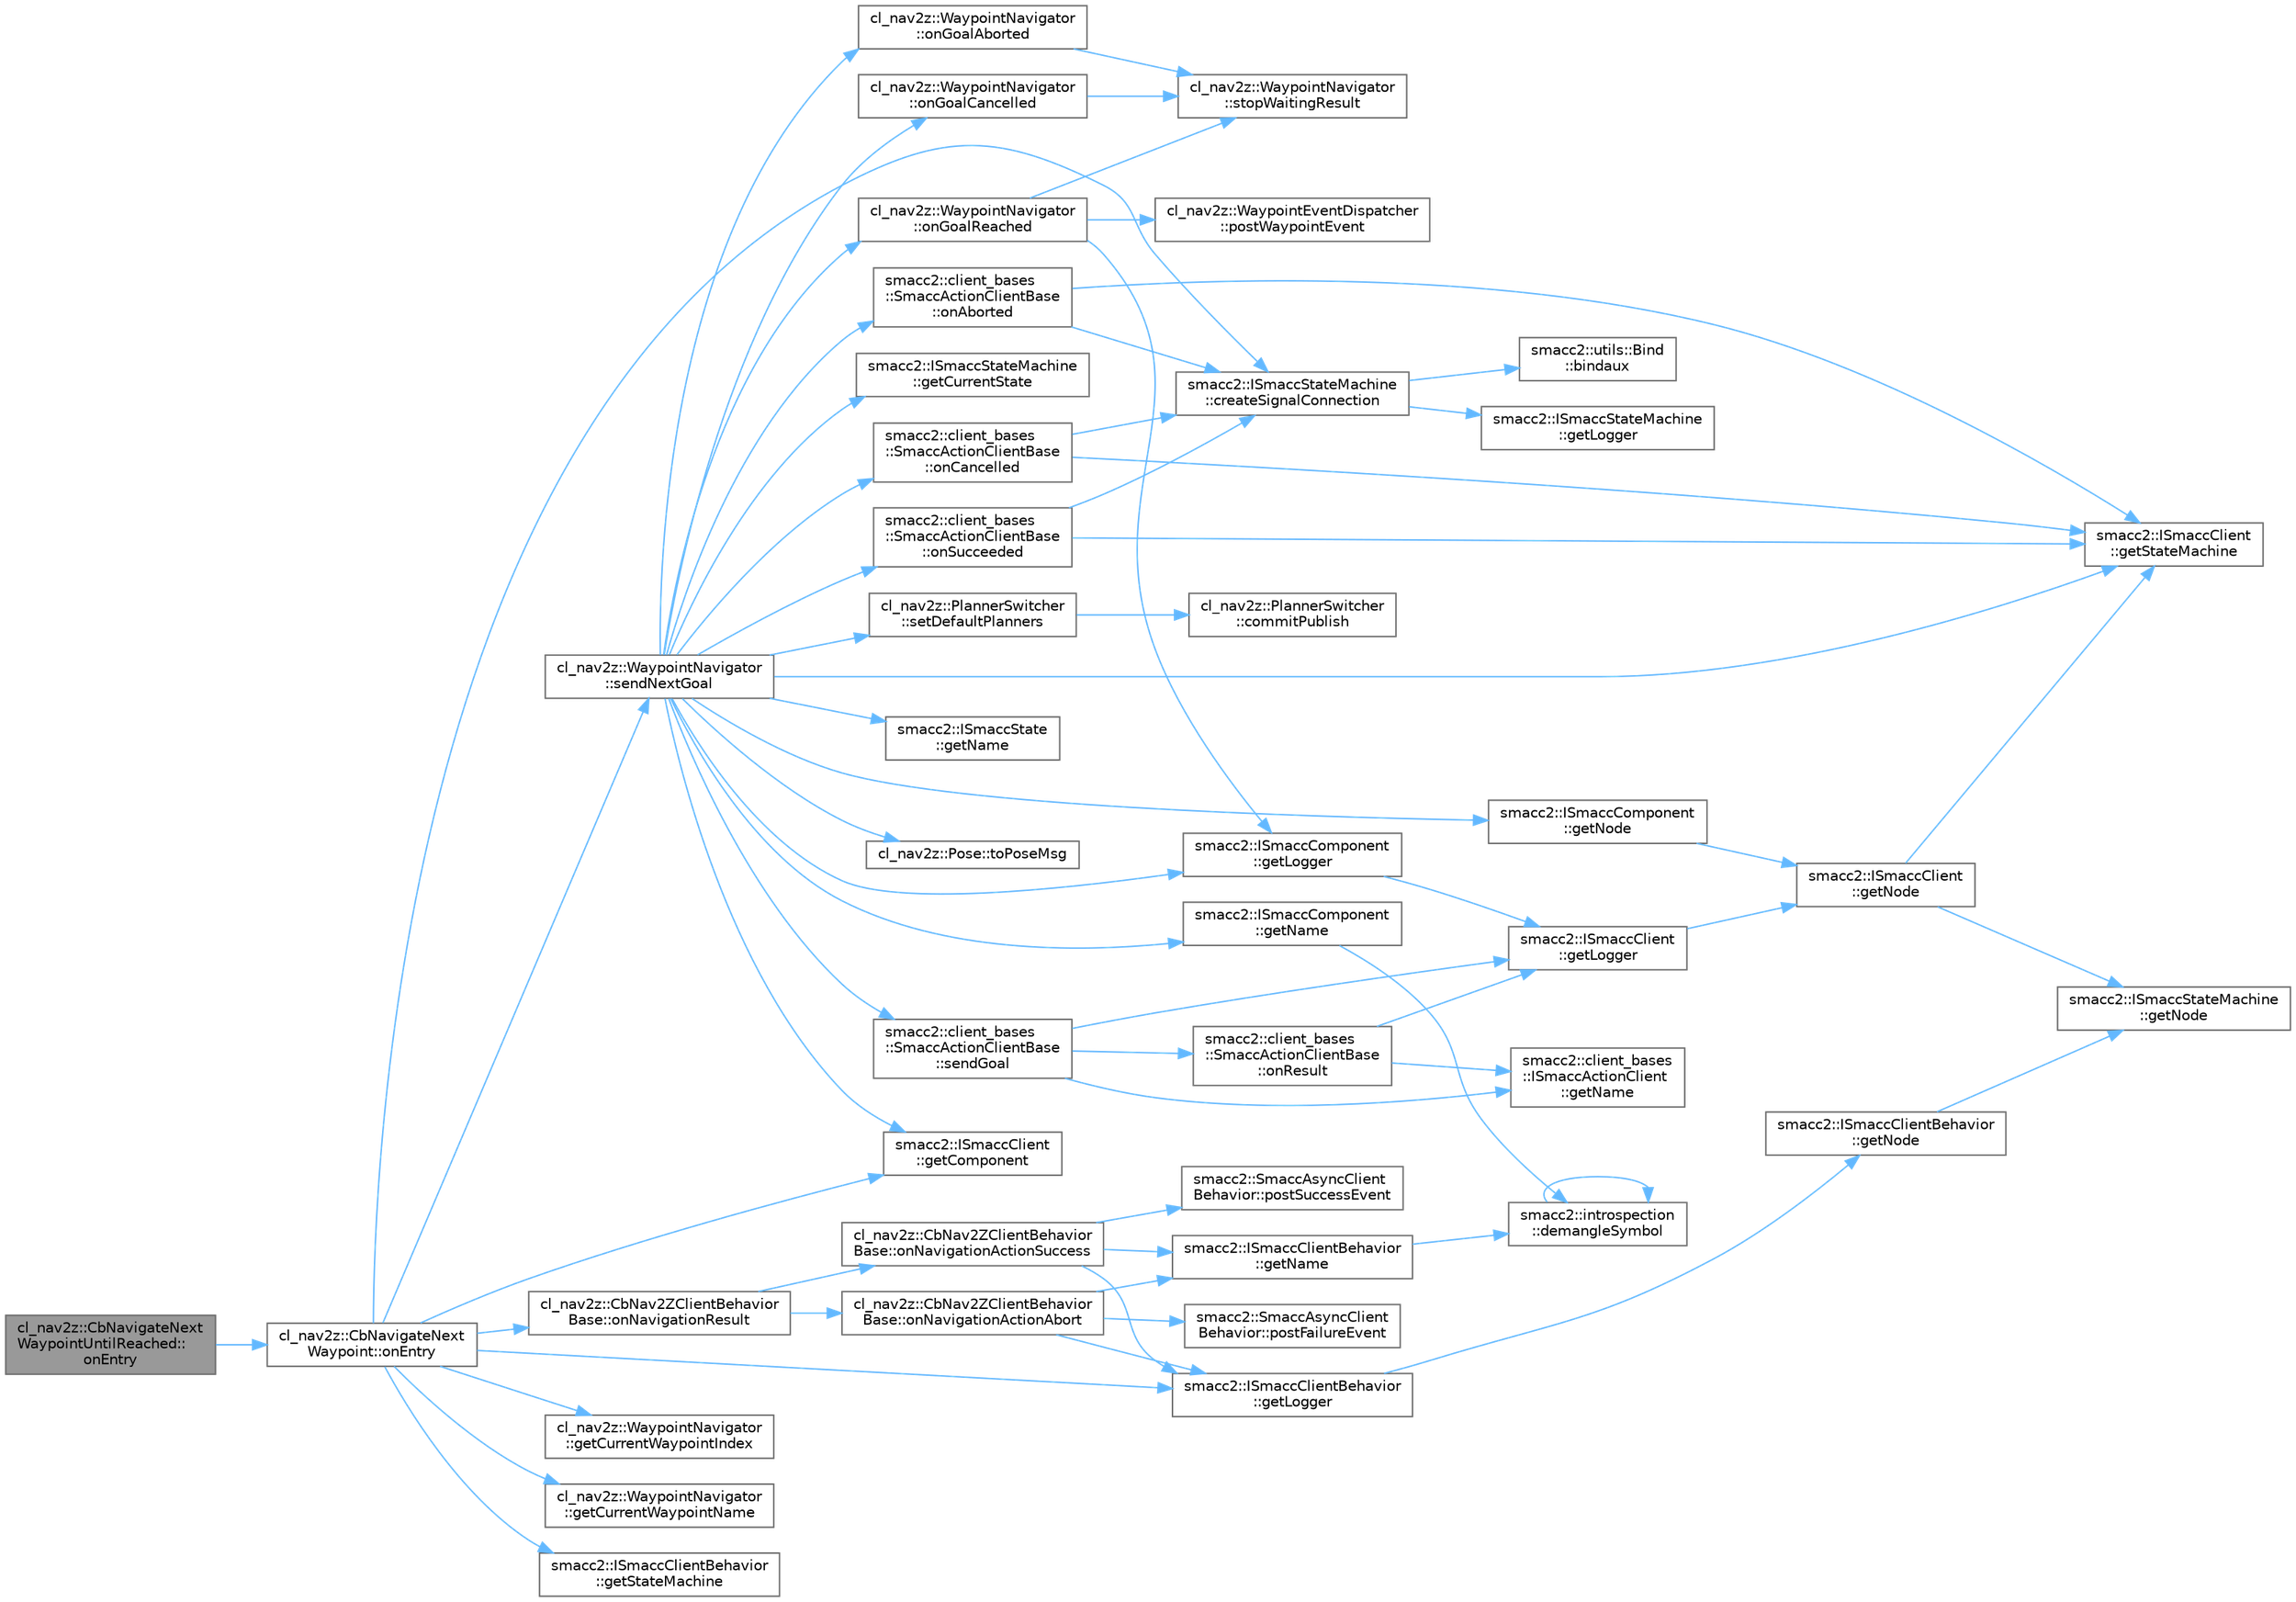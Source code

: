 digraph "cl_nav2z::CbNavigateNextWaypointUntilReached::onEntry"
{
 // LATEX_PDF_SIZE
  bgcolor="transparent";
  edge [fontname=Helvetica,fontsize=10,labelfontname=Helvetica,labelfontsize=10];
  node [fontname=Helvetica,fontsize=10,shape=box,height=0.2,width=0.4];
  rankdir="LR";
  Node1 [label="cl_nav2z::CbNavigateNext\lWaypointUntilReached::\lonEntry",height=0.2,width=0.4,color="gray40", fillcolor="grey60", style="filled", fontcolor="black",tooltip=" "];
  Node1 -> Node2 [color="steelblue1",style="solid"];
  Node2 [label="cl_nav2z::CbNavigateNext\lWaypoint::onEntry",height=0.2,width=0.4,color="grey40", fillcolor="white", style="filled",URL="$classcl__nav2z_1_1CbNavigateNextWaypoint.html#ac546e1622eb9894228846b814e48afea",tooltip=" "];
  Node2 -> Node3 [color="steelblue1",style="solid"];
  Node3 [label="smacc2::ISmaccStateMachine\l::createSignalConnection",height=0.2,width=0.4,color="grey40", fillcolor="white", style="filled",URL="$classsmacc2_1_1ISmaccStateMachine.html#a25f13e947197c61b66c12cf58ee351d5",tooltip=" "];
  Node3 -> Node4 [color="steelblue1",style="solid"];
  Node4 [label="smacc2::utils::Bind\l::bindaux",height=0.2,width=0.4,color="grey40", fillcolor="white", style="filled",URL="$structsmacc2_1_1utils_1_1Bind.html#aa851331ebc4c7c51ba01185fbf2a6b26",tooltip=" "];
  Node3 -> Node5 [color="steelblue1",style="solid"];
  Node5 [label="smacc2::ISmaccStateMachine\l::getLogger",height=0.2,width=0.4,color="grey40", fillcolor="white", style="filled",URL="$classsmacc2_1_1ISmaccStateMachine.html#acc4b310700e4256383d28f56217c3ce1",tooltip=" "];
  Node2 -> Node6 [color="steelblue1",style="solid"];
  Node6 [label="smacc2::ISmaccClient\l::getComponent",height=0.2,width=0.4,color="grey40", fillcolor="white", style="filled",URL="$classsmacc2_1_1ISmaccClient.html#afc6e0f5f82a4552134c9423b75e3ca1d",tooltip=" "];
  Node2 -> Node7 [color="steelblue1",style="solid"];
  Node7 [label="cl_nav2z::WaypointNavigator\l::getCurrentWaypointIndex",height=0.2,width=0.4,color="grey40", fillcolor="white", style="filled",URL="$classcl__nav2z_1_1WaypointNavigator.html#a49e729cd3076a4e145fe200f2d799c8d",tooltip=" "];
  Node2 -> Node8 [color="steelblue1",style="solid"];
  Node8 [label="cl_nav2z::WaypointNavigator\l::getCurrentWaypointName",height=0.2,width=0.4,color="grey40", fillcolor="white", style="filled",URL="$classcl__nav2z_1_1WaypointNavigator.html#ad25d77e9a750322fb3efcd8d44efaf48",tooltip=" "];
  Node2 -> Node9 [color="steelblue1",style="solid"];
  Node9 [label="smacc2::ISmaccClientBehavior\l::getLogger",height=0.2,width=0.4,color="grey40", fillcolor="white", style="filled",URL="$classsmacc2_1_1ISmaccClientBehavior.html#a9c3d82542c800e2ba5207c5cff0e63e8",tooltip=" "];
  Node9 -> Node10 [color="steelblue1",style="solid"];
  Node10 [label="smacc2::ISmaccClientBehavior\l::getNode",height=0.2,width=0.4,color="grey40", fillcolor="white", style="filled",URL="$classsmacc2_1_1ISmaccClientBehavior.html#aa1b28d5e8a5208fff8160f9df9a89dc6",tooltip=" "];
  Node10 -> Node11 [color="steelblue1",style="solid"];
  Node11 [label="smacc2::ISmaccStateMachine\l::getNode",height=0.2,width=0.4,color="grey40", fillcolor="white", style="filled",URL="$classsmacc2_1_1ISmaccStateMachine.html#a2cf8b817f7e137fc648e373ae4614a2f",tooltip=" "];
  Node2 -> Node12 [color="steelblue1",style="solid"];
  Node12 [label="smacc2::ISmaccClientBehavior\l::getStateMachine",height=0.2,width=0.4,color="grey40", fillcolor="white", style="filled",URL="$classsmacc2_1_1ISmaccClientBehavior.html#aef894ccf74067413e7cf501dbf022cd2",tooltip=" "];
  Node2 -> Node13 [color="steelblue1",style="solid"];
  Node13 [label="cl_nav2z::CbNav2ZClientBehavior\lBase::onNavigationResult",height=0.2,width=0.4,color="grey40", fillcolor="white", style="filled",URL="$classcl__nav2z_1_1CbNav2ZClientBehaviorBase.html#a27843e175cfac316a613a0a342c7e450",tooltip=" "];
  Node13 -> Node14 [color="steelblue1",style="solid"];
  Node14 [label="cl_nav2z::CbNav2ZClientBehavior\lBase::onNavigationActionAbort",height=0.2,width=0.4,color="grey40", fillcolor="white", style="filled",URL="$classcl__nav2z_1_1CbNav2ZClientBehaviorBase.html#ac1509a1f84bdf6f4a0d62dbde6a8c12f",tooltip=" "];
  Node14 -> Node9 [color="steelblue1",style="solid"];
  Node14 -> Node15 [color="steelblue1",style="solid"];
  Node15 [label="smacc2::ISmaccClientBehavior\l::getName",height=0.2,width=0.4,color="grey40", fillcolor="white", style="filled",URL="$classsmacc2_1_1ISmaccClientBehavior.html#a3feaa9c382a7d376b7ba0017a63e294e",tooltip=" "];
  Node15 -> Node16 [color="steelblue1",style="solid"];
  Node16 [label="smacc2::introspection\l::demangleSymbol",height=0.2,width=0.4,color="grey40", fillcolor="white", style="filled",URL="$namespacesmacc2_1_1introspection.html#aba19132e50f25adee919c2504ae6a3a2",tooltip=" "];
  Node16 -> Node16 [color="steelblue1",style="solid"];
  Node14 -> Node17 [color="steelblue1",style="solid"];
  Node17 [label="smacc2::SmaccAsyncClient\lBehavior::postFailureEvent",height=0.2,width=0.4,color="grey40", fillcolor="white", style="filled",URL="$classsmacc2_1_1SmaccAsyncClientBehavior.html#afcb5c1a0bf3b9bae6c54e8f5ef1bc04d",tooltip=" "];
  Node13 -> Node18 [color="steelblue1",style="solid"];
  Node18 [label="cl_nav2z::CbNav2ZClientBehavior\lBase::onNavigationActionSuccess",height=0.2,width=0.4,color="grey40", fillcolor="white", style="filled",URL="$classcl__nav2z_1_1CbNav2ZClientBehaviorBase.html#ab56a07ee9a373cb628f02bc90a658260",tooltip=" "];
  Node18 -> Node9 [color="steelblue1",style="solid"];
  Node18 -> Node15 [color="steelblue1",style="solid"];
  Node18 -> Node19 [color="steelblue1",style="solid"];
  Node19 [label="smacc2::SmaccAsyncClient\lBehavior::postSuccessEvent",height=0.2,width=0.4,color="grey40", fillcolor="white", style="filled",URL="$classsmacc2_1_1SmaccAsyncClientBehavior.html#a2fb4de26d011fbbb55bc1bbaed2e6f5b",tooltip=" "];
  Node2 -> Node20 [color="steelblue1",style="solid"];
  Node20 [label="cl_nav2z::WaypointNavigator\l::sendNextGoal",height=0.2,width=0.4,color="grey40", fillcolor="white", style="filled",URL="$classcl__nav2z_1_1WaypointNavigator.html#a967c1e52fe540399727ca885340cde88",tooltip=" "];
  Node20 -> Node6 [color="steelblue1",style="solid"];
  Node20 -> Node21 [color="steelblue1",style="solid"];
  Node21 [label="smacc2::ISmaccStateMachine\l::getCurrentState",height=0.2,width=0.4,color="grey40", fillcolor="white", style="filled",URL="$classsmacc2_1_1ISmaccStateMachine.html#aba8f61152440345ee508c7aa67fa6308",tooltip=" "];
  Node20 -> Node22 [color="steelblue1",style="solid"];
  Node22 [label="smacc2::ISmaccComponent\l::getLogger",height=0.2,width=0.4,color="grey40", fillcolor="white", style="filled",URL="$classsmacc2_1_1ISmaccComponent.html#a77ee85823bab8d84edcdf5d28782b728",tooltip=" "];
  Node22 -> Node23 [color="steelblue1",style="solid"];
  Node23 [label="smacc2::ISmaccClient\l::getLogger",height=0.2,width=0.4,color="grey40", fillcolor="white", style="filled",URL="$classsmacc2_1_1ISmaccClient.html#aaa82b9e079d2faf7bf4ba3a4dfecbf89",tooltip=" "];
  Node23 -> Node24 [color="steelblue1",style="solid"];
  Node24 [label="smacc2::ISmaccClient\l::getNode",height=0.2,width=0.4,color="grey40", fillcolor="white", style="filled",URL="$classsmacc2_1_1ISmaccClient.html#a0d0d53879b63fd45c78aac1c711f8708",tooltip=" "];
  Node24 -> Node11 [color="steelblue1",style="solid"];
  Node24 -> Node25 [color="steelblue1",style="solid"];
  Node25 [label="smacc2::ISmaccClient\l::getStateMachine",height=0.2,width=0.4,color="grey40", fillcolor="white", style="filled",URL="$classsmacc2_1_1ISmaccClient.html#a0e489e232e516e1fea5f026531e10973",tooltip=" "];
  Node20 -> Node26 [color="steelblue1",style="solid"];
  Node26 [label="smacc2::ISmaccComponent\l::getName",height=0.2,width=0.4,color="grey40", fillcolor="white", style="filled",URL="$classsmacc2_1_1ISmaccComponent.html#a6fea938740f0c9ffc082b2ff076c900b",tooltip=" "];
  Node26 -> Node16 [color="steelblue1",style="solid"];
  Node20 -> Node27 [color="steelblue1",style="solid"];
  Node27 [label="smacc2::ISmaccState\l::getName",height=0.2,width=0.4,color="grey40", fillcolor="white", style="filled",URL="$classsmacc2_1_1ISmaccState.html#a69ec6fafcc7f109198412433cf06cbcc",tooltip=" "];
  Node20 -> Node28 [color="steelblue1",style="solid"];
  Node28 [label="smacc2::ISmaccComponent\l::getNode",height=0.2,width=0.4,color="grey40", fillcolor="white", style="filled",URL="$classsmacc2_1_1ISmaccComponent.html#aaac68614687bed658c59f8f15746ab91",tooltip=" "];
  Node28 -> Node24 [color="steelblue1",style="solid"];
  Node20 -> Node25 [color="steelblue1",style="solid"];
  Node20 -> Node29 [color="steelblue1",style="solid"];
  Node29 [label="smacc2::client_bases\l::SmaccActionClientBase\l::onAborted",height=0.2,width=0.4,color="grey40", fillcolor="white", style="filled",URL="$classsmacc2_1_1client__bases_1_1SmaccActionClientBase.html#a1d9dcf6e7552644a1009f9d5cdc7157b",tooltip=" "];
  Node29 -> Node3 [color="steelblue1",style="solid"];
  Node29 -> Node25 [color="steelblue1",style="solid"];
  Node20 -> Node30 [color="steelblue1",style="solid"];
  Node30 [label="smacc2::client_bases\l::SmaccActionClientBase\l::onCancelled",height=0.2,width=0.4,color="grey40", fillcolor="white", style="filled",URL="$classsmacc2_1_1client__bases_1_1SmaccActionClientBase.html#ad10aab26b6ed355f8088a10ba234a16d",tooltip=" "];
  Node30 -> Node3 [color="steelblue1",style="solid"];
  Node30 -> Node25 [color="steelblue1",style="solid"];
  Node20 -> Node31 [color="steelblue1",style="solid"];
  Node31 [label="cl_nav2z::WaypointNavigator\l::onGoalAborted",height=0.2,width=0.4,color="grey40", fillcolor="white", style="filled",URL="$classcl__nav2z_1_1WaypointNavigator.html#a945ef643cfdfef0415a56b72d092cc15",tooltip=" "];
  Node31 -> Node32 [color="steelblue1",style="solid"];
  Node32 [label="cl_nav2z::WaypointNavigator\l::stopWaitingResult",height=0.2,width=0.4,color="grey40", fillcolor="white", style="filled",URL="$classcl__nav2z_1_1WaypointNavigator.html#ab04bb9ea0ebadfb25f50b5ce3a51047c",tooltip=" "];
  Node20 -> Node33 [color="steelblue1",style="solid"];
  Node33 [label="cl_nav2z::WaypointNavigator\l::onGoalCancelled",height=0.2,width=0.4,color="grey40", fillcolor="white", style="filled",URL="$classcl__nav2z_1_1WaypointNavigator.html#a536d76bf5ec5d25f04879ea07e490cf0",tooltip=" "];
  Node33 -> Node32 [color="steelblue1",style="solid"];
  Node20 -> Node34 [color="steelblue1",style="solid"];
  Node34 [label="cl_nav2z::WaypointNavigator\l::onGoalReached",height=0.2,width=0.4,color="grey40", fillcolor="white", style="filled",URL="$classcl__nav2z_1_1WaypointNavigator.html#ad23acb5fa0063cfd208e7858fd6274d4",tooltip=" "];
  Node34 -> Node22 [color="steelblue1",style="solid"];
  Node34 -> Node35 [color="steelblue1",style="solid"];
  Node35 [label="cl_nav2z::WaypointEventDispatcher\l::postWaypointEvent",height=0.2,width=0.4,color="grey40", fillcolor="white", style="filled",URL="$classcl__nav2z_1_1WaypointEventDispatcher.html#acdd27d0806aa7058eda93a582dcfff40",tooltip=" "];
  Node34 -> Node32 [color="steelblue1",style="solid"];
  Node20 -> Node36 [color="steelblue1",style="solid"];
  Node36 [label="smacc2::client_bases\l::SmaccActionClientBase\l::onSucceeded",height=0.2,width=0.4,color="grey40", fillcolor="white", style="filled",URL="$classsmacc2_1_1client__bases_1_1SmaccActionClientBase.html#a6f37d69935254227c9f7572a54817e5a",tooltip=" "];
  Node36 -> Node3 [color="steelblue1",style="solid"];
  Node36 -> Node25 [color="steelblue1",style="solid"];
  Node20 -> Node37 [color="steelblue1",style="solid"];
  Node37 [label="smacc2::client_bases\l::SmaccActionClientBase\l::sendGoal",height=0.2,width=0.4,color="grey40", fillcolor="white", style="filled",URL="$classsmacc2_1_1client__bases_1_1SmaccActionClientBase.html#ad6d79ea8762410e81df2a18e4f8eaf1a",tooltip=" "];
  Node37 -> Node23 [color="steelblue1",style="solid"];
  Node37 -> Node38 [color="steelblue1",style="solid"];
  Node38 [label="smacc2::client_bases\l::ISmaccActionClient\l::getName",height=0.2,width=0.4,color="grey40", fillcolor="white", style="filled",URL="$classsmacc2_1_1client__bases_1_1ISmaccActionClient.html#a9d0cb5696387ed37ff2ae505108c3517",tooltip=" "];
  Node37 -> Node39 [color="steelblue1",style="solid"];
  Node39 [label="smacc2::client_bases\l::SmaccActionClientBase\l::onResult",height=0.2,width=0.4,color="grey40", fillcolor="white", style="filled",URL="$classsmacc2_1_1client__bases_1_1SmaccActionClientBase.html#ab318d0712e1ddbac47f5b14e8fa71534",tooltip=" "];
  Node39 -> Node23 [color="steelblue1",style="solid"];
  Node39 -> Node38 [color="steelblue1",style="solid"];
  Node20 -> Node40 [color="steelblue1",style="solid"];
  Node40 [label="cl_nav2z::PlannerSwitcher\l::setDefaultPlanners",height=0.2,width=0.4,color="grey40", fillcolor="white", style="filled",URL="$classcl__nav2z_1_1PlannerSwitcher.html#a8c759acbd4af36f8ae90477a7ccb07f7",tooltip=" "];
  Node40 -> Node41 [color="steelblue1",style="solid"];
  Node41 [label="cl_nav2z::PlannerSwitcher\l::commitPublish",height=0.2,width=0.4,color="grey40", fillcolor="white", style="filled",URL="$classcl__nav2z_1_1PlannerSwitcher.html#ae3d78b9be6d2f18294586638d0b01e6e",tooltip=" "];
  Node20 -> Node42 [color="steelblue1",style="solid"];
  Node42 [label="cl_nav2z::Pose::toPoseMsg",height=0.2,width=0.4,color="grey40", fillcolor="white", style="filled",URL="$classcl__nav2z_1_1Pose.html#adcf225884841f43c599864a1927cdd6b",tooltip=" "];
}
